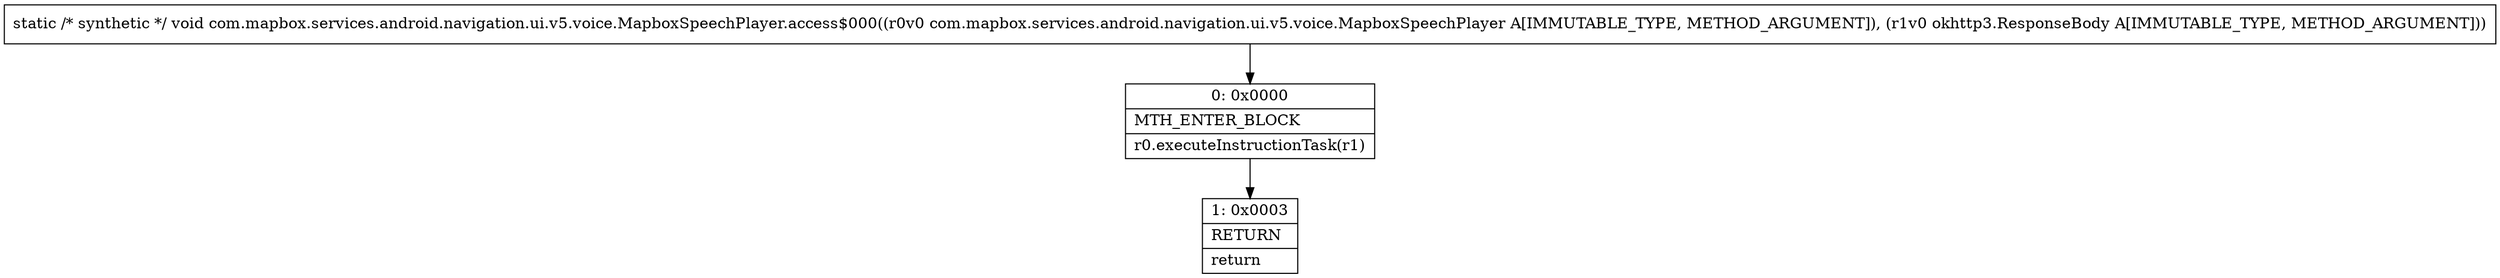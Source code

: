 digraph "CFG forcom.mapbox.services.android.navigation.ui.v5.voice.MapboxSpeechPlayer.access$000(Lcom\/mapbox\/services\/android\/navigation\/ui\/v5\/voice\/MapboxSpeechPlayer;Lokhttp3\/ResponseBody;)V" {
Node_0 [shape=record,label="{0\:\ 0x0000|MTH_ENTER_BLOCK\l|r0.executeInstructionTask(r1)\l}"];
Node_1 [shape=record,label="{1\:\ 0x0003|RETURN\l|return\l}"];
MethodNode[shape=record,label="{static \/* synthetic *\/ void com.mapbox.services.android.navigation.ui.v5.voice.MapboxSpeechPlayer.access$000((r0v0 com.mapbox.services.android.navigation.ui.v5.voice.MapboxSpeechPlayer A[IMMUTABLE_TYPE, METHOD_ARGUMENT]), (r1v0 okhttp3.ResponseBody A[IMMUTABLE_TYPE, METHOD_ARGUMENT])) }"];
MethodNode -> Node_0;
Node_0 -> Node_1;
}

